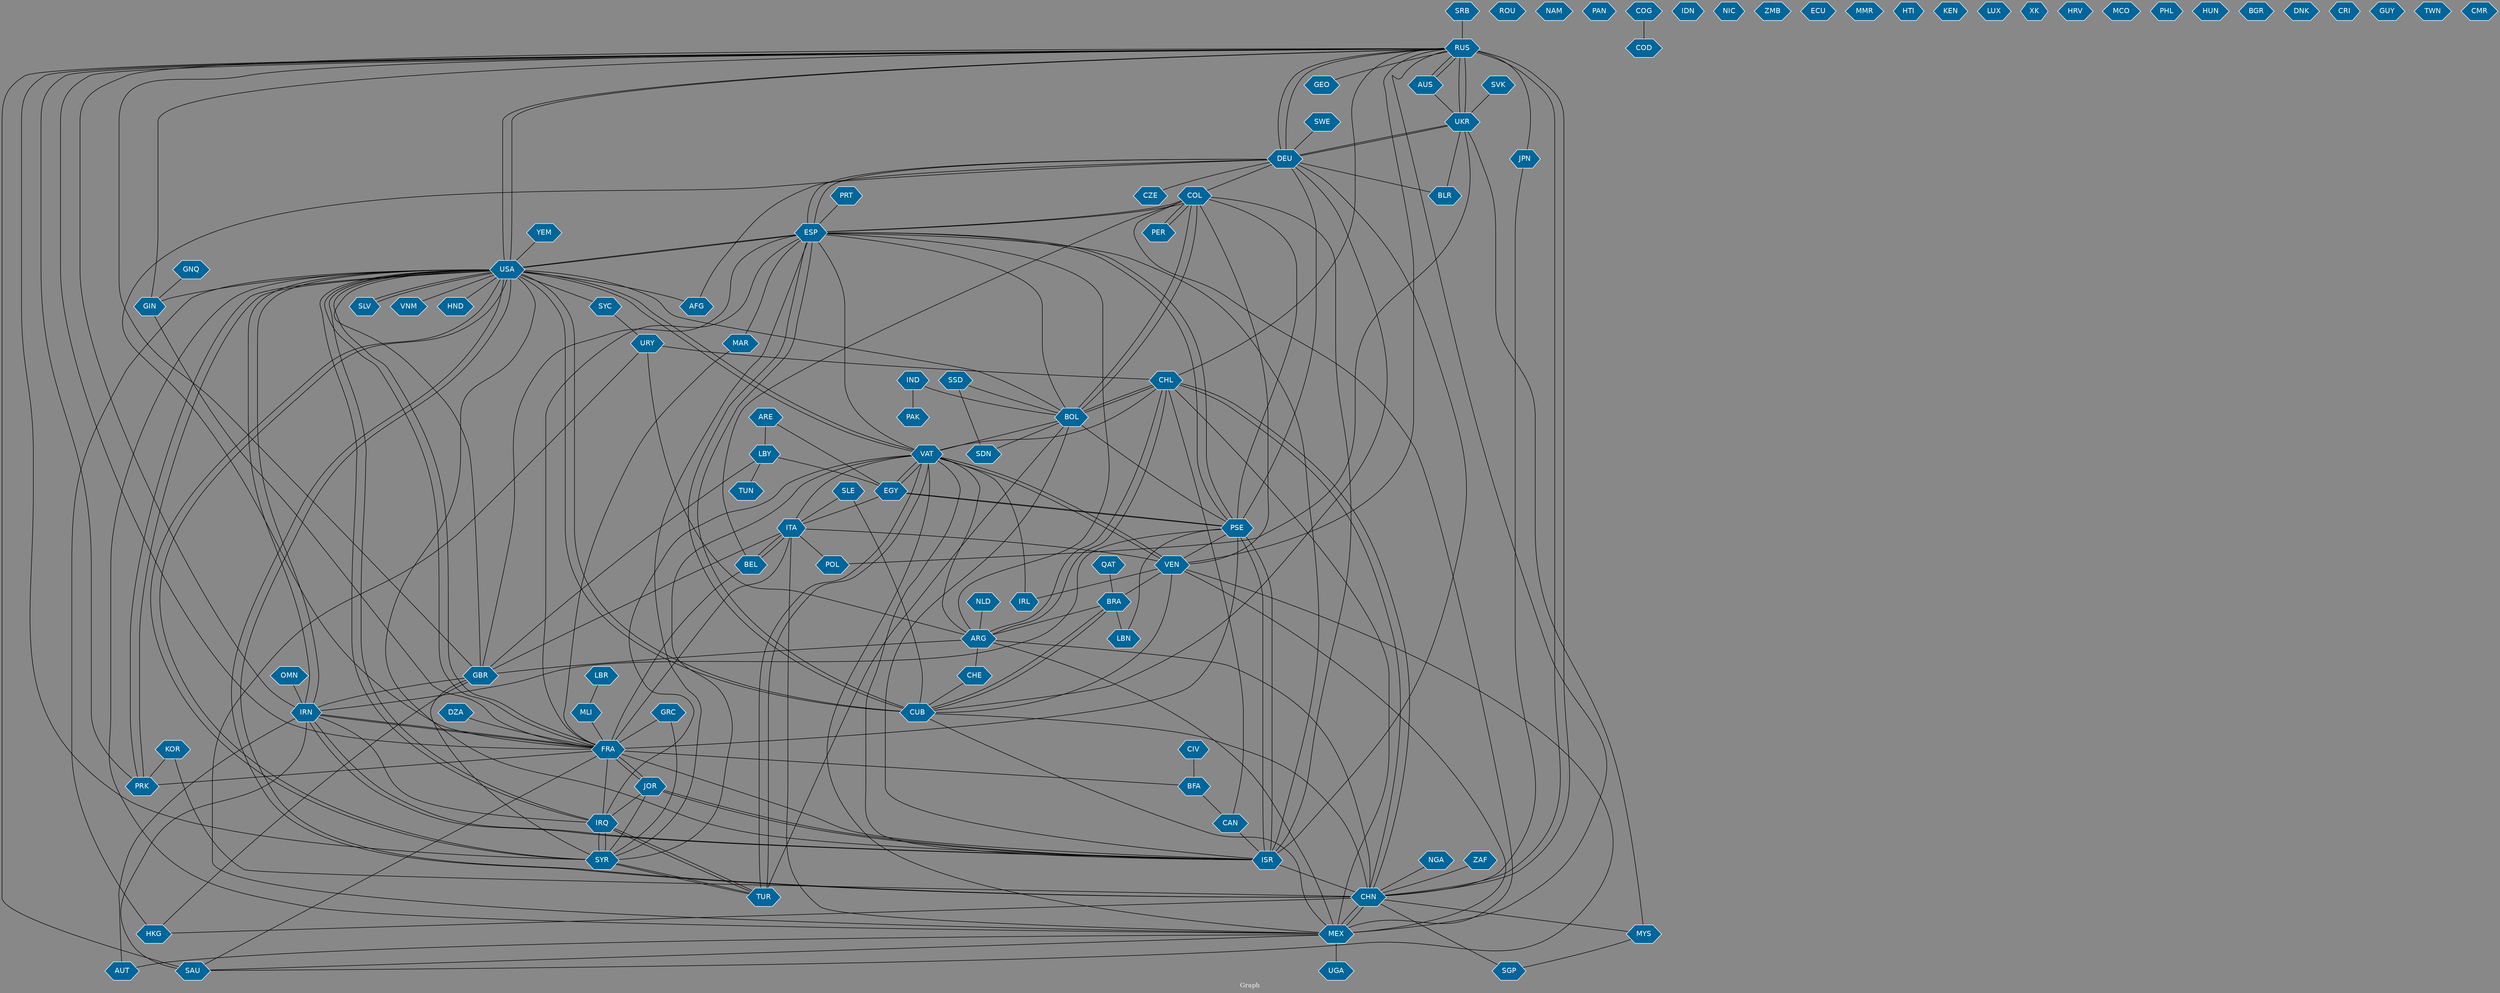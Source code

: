 // Countries together in item graph
graph {
	graph [bgcolor="#888888" fontcolor=white fontsize=12 label="Graph" outputorder=edgesfirst overlap=prism]
	node [color=white fillcolor="#006699" fontcolor=white fontname=Helvetica shape=hexagon style=filled]
	edge [arrowhead=open color=black fontcolor=white fontname=Courier fontsize=12]
		RUS [label=RUS]
		UKR [label=UKR]
		USA [label=USA]
		HND [label=HND]
		GBR [label=GBR]
		COL [label=COL]
		ESP [label=ESP]
		IRQ [label=IRQ]
		PSE [label=PSE]
		ISR [label=ISR]
		BRA [label=BRA]
		MEX [label=MEX]
		VAT [label=VAT]
		FRA [label=FRA]
		AFG [label=AFG]
		TUN [label=TUN]
		HKG [label=HKG]
		CZE [label=CZE]
		CAN [label=CAN]
		CHN [label=CHN]
		SLE [label=SLE]
		LBY [label=LBY]
		NLD [label=NLD]
		ARG [label=ARG]
		ITA [label=ITA]
		ROU [label=ROU]
		VEN [label=VEN]
		MYS [label=MYS]
		SGP [label=SGP]
		CUB [label=CUB]
		NAM [label=NAM]
		BOL [label=BOL]
		TUR [label=TUR]
		PER [label=PER]
		URY [label=URY]
		CHL [label=CHL]
		GRC [label=GRC]
		PRK [label=PRK]
		IRN [label=IRN]
		SWE [label=SWE]
		DEU [label=DEU]
		IRL [label=IRL]
		PRT [label=PRT]
		LBN [label=LBN]
		MAR [label=MAR]
		PAN [label=PAN]
		SYR [label=SYR]
		KOR [label=KOR]
		EGY [label=EGY]
		LBR [label=LBR]
		COG [label=COG]
		BFA [label=BFA]
		MLI [label=MLI]
		IDN [label=IDN]
		NIC [label=NIC]
		JOR [label=JOR]
		BEL [label=BEL]
		GIN [label=GIN]
		JPN [label=JPN]
		PAK [label=PAK]
		SVK [label=SVK]
		SLV [label=SLV]
		NGA [label=NGA]
		ZMB [label=ZMB]
		SRB [label=SRB]
		IND [label=IND]
		SYC [label=SYC]
		CHE [label=CHE]
		UGA [label=UGA]
		SAU [label=SAU]
		ECU [label=ECU]
		GEO [label=GEO]
		BLR [label=BLR]
		DZA [label=DZA]
		MMR [label=MMR]
		HTI [label=HTI]
		POL [label=POL]
		YEM [label=YEM]
		KEN [label=KEN]
		ZAF [label=ZAF]
		LUX [label=LUX]
		XK [label=XK]
		AUT [label=AUT]
		HRV [label=HRV]
		MCO [label=MCO]
		PHL [label=PHL]
		AUS [label=AUS]
		SDN [label=SDN]
		QAT [label=QAT]
		HUN [label=HUN]
		ARE [label=ARE]
		SSD [label=SSD]
		BGR [label=BGR]
		DNK [label=DNK]
		OMN [label=OMN]
		CRI [label=CRI]
		GUY [label=GUY]
		TWN [label=TWN]
		GNQ [label=GNQ]
		CIV [label=CIV]
		COD [label=COD]
		CMR [label=CMR]
		VNM [label=VNM]
			VEN -- VAT [weight=2]
			LBR -- MLI [weight=1]
			ITA -- VEN [weight=1]
			ESP -- PSE [weight=2]
			BRA -- CUB [weight=1]
			SYR -- TUR [weight=1]
			HKG -- GBR [weight=1]
			NLD -- ARG [weight=1]
			VAT -- ARG [weight=1]
			CUB -- MEX [weight=1]
			USA -- VAT [weight=1]
			COL -- ESP [weight=1]
			MEX -- VEN [weight=1]
			JOR -- FRA [weight=1]
			EGY -- ITA [weight=1]
			SAU -- VEN [weight=1]
			VAT -- USA [weight=2]
			TUR -- SYR [weight=1]
			LBY -- TUN [weight=1]
			IRL -- VAT [weight=1]
			VAT -- TUR [weight=4]
			JOR -- SYR [weight=1]
			MLI -- FRA [weight=1]
			CHN -- MEX [weight=2]
			ZAF -- CHN [weight=1]
			TUR -- VAT [weight=3]
			MEX -- COL [weight=1]
			ISR -- DEU [weight=1]
			MEX -- SAU [weight=1]
			SYR -- VAT [weight=1]
			ISR -- IRN [weight=1]
			PSE -- LBN [weight=1]
			RUS -- DEU [weight=6]
			ITA -- BEL [weight=2]
			BEL -- FRA [weight=2]
			CHE -- CUB [weight=1]
			FRA -- JOR [weight=1]
			DEU -- CZE [weight=1]
			RUS -- IRN [weight=1]
			CUB -- DEU [weight=1]
			RUS -- GEO [weight=1]
			JPN -- CHN [weight=1]
			AUT -- IRN [weight=1]
			MEX -- AUT [weight=1]
			ARG -- URY [weight=2]
			ARE -- EGY [weight=1]
			PRK -- USA [weight=2]
			RUS -- AUS [weight=1]
			ARG -- CHN [weight=1]
			FRA -- IRN [weight=1]
			COG -- COD [weight=1]
			USA -- IRN [weight=2]
			COL -- PER [weight=1]
			BRA -- LBN [weight=1]
			AUS -- RUS [weight=1]
			UKR -- MYS [weight=1]
			ESP -- USA [weight=1]
			BOL -- SDN [weight=1]
			USA -- ESP [weight=1]
			ISR -- CHN [weight=1]
			KOR -- PRK [weight=1]
			DEU -- UKR [weight=5]
			DEU -- RUS [weight=5]
			DEU -- BLR [weight=1]
			IRQ -- IRN [weight=1]
			CHN -- USA [weight=3]
			BOL -- COL [weight=3]
			ITA -- MEX [weight=1]
			GRC -- SYR [weight=1]
			EGY -- PSE [weight=1]
			VAT -- EGY [weight=1]
			CHL -- ARG [weight=1]
			IRN -- FRA [weight=1]
			RUS -- SAU [weight=1]
			RUS -- SYR [weight=1]
			CHN -- CHL [weight=1]
			SWE -- DEU [weight=1]
			IND -- BOL [weight=1]
			ESP -- ARG [weight=1]
			DEU -- ESP [weight=1]
			ISR -- VAT [weight=1]
			USA -- SYR [weight=1]
			MEX -- URY [weight=2]
			DZA -- FRA [weight=1]
			GBR -- USA [weight=1]
			USA -- IRQ [weight=1]
			BLR -- UKR [weight=1]
			CHL -- CHN [weight=2]
			PSE -- EGY [weight=2]
			ESP -- CUB [weight=3]
			SLV -- USA [weight=1]
			USA -- RUS [weight=2]
			RUS -- PRK [weight=1]
			IRQ -- SYR [weight=1]
			PSE -- ISR [weight=15]
			BEL -- ITA [weight=1]
			USA -- HND [weight=1]
			USA -- PRK [weight=1]
			PSE -- DEU [weight=1]
			GBR -- RUS [weight=2]
			KOR -- CHN [weight=1]
			ITA -- GBR [weight=1]
			VAT -- ESP [weight=1]
			USA -- SLV [weight=1]
			IRN -- PSE [weight=1]
			MEX -- CHL [weight=3]
			JOR -- IRQ [weight=1]
			SAU -- IRN [weight=1]
			FRA -- DEU [weight=1]
			CHL -- VAT [weight=1]
			CHL -- RUS [weight=1]
			FRA -- PRK [weight=1]
			DEU -- AFG [weight=1]
			CUB -- CHN [weight=1]
			FRA -- USA [weight=1]
			PSE -- FRA [weight=6]
			ISR -- PSE [weight=13]
			IND -- PAK [weight=1]
			ESP -- SYR [weight=1]
			AUS -- UKR [weight=1]
			CUB -- USA [weight=1]
			UKR -- POL [weight=1]
			MEX -- RUS [weight=2]
			ESP -- FRA [weight=2]
			SYR -- IRQ [weight=4]
			ITA -- FRA [weight=2]
			BEL -- COL [weight=1]
			SRB -- RUS [weight=1]
			VAT -- IRQ [weight=1]
			RUS -- GIN [weight=1]
			NGA -- CHN [weight=1]
			USA -- AFG [weight=1]
			URY -- CHL [weight=1]
			PSE -- COL [weight=1]
			BOL -- ISR [weight=1]
			DEU -- COL [weight=1]
			ITA -- POL [weight=1]
			FRA -- BFA [weight=1]
			ARG -- CHL [weight=1]
			CHN -- SGP [weight=1]
			VAT -- VEN [weight=2]
			ARG -- MEX [weight=1]
			BOL -- ESP [weight=1]
			ITA -- VAT [weight=1]
			GNQ -- GIN [weight=1]
			USA -- MEX [weight=1]
			TUR -- IRQ [weight=1]
			RUS -- UKR [weight=14]
			CHN -- MYS [weight=1]
			TUR -- BOL [weight=1]
			FRA -- RUS [weight=1]
			IRN -- USA [weight=4]
			SLE -- CUB [weight=2]
			ESP -- COL [weight=2]
			PER -- COL [weight=1]
			VEN -- IRL [weight=1]
			VEN -- BRA [weight=2]
			CHL -- BOL [weight=1]
			LBY -- EGY [weight=1]
			MEX -- VAT [weight=1]
			COL -- BOL [weight=1]
			MEX -- UGA [weight=1]
			CUB -- BRA [weight=1]
			USA -- BOL [weight=1]
			USA -- GIN [weight=1]
			PSE -- ESP [weight=1]
			VEN -- CUB [weight=1]
			ISR -- ESP [weight=1]
			USA -- ISR [weight=1]
			ARG -- CHE [weight=1]
			SYR -- USA [weight=2]
			UKR -- DEU [weight=4]
			USA -- HKG [weight=1]
			ISR -- JOR [weight=1]
			UKR -- RUS [weight=14]
			RUS -- VEN [weight=1]
			GBR -- IRN [weight=1]
			RUS -- JPN [weight=1]
			CAN -- ISR [weight=1]
			ARE -- LBY [weight=1]
			SLE -- ITA [weight=1]
			MEX -- CHN [weight=3]
			QAT -- BRA [weight=1]
			OMN -- IRN [weight=1]
			SSD -- SDN [weight=1]
			VEN -- COL [weight=3]
			FRA -- IRQ [weight=1]
			IRQ -- USA [weight=1]
			BFA -- CAN [weight=1]
			ESP -- DEU [weight=1]
			ARG -- GBR [weight=1]
			BOL -- VAT [weight=1]
			MYS -- SGP [weight=1]
			YEM -- USA [weight=1]
			JOR -- ISR [weight=4]
			USA -- VNM [weight=1]
			CIV -- BFA [weight=2]
			CHN -- RUS [weight=2]
			SAU -- FRA [weight=1]
			RUS -- USA [weight=2]
			SVK -- UKR [weight=1]
			USA -- CUB [weight=4]
			IRN -- ISR [weight=3]
			SSD -- BOL [weight=1]
			GBR -- ESP [weight=1]
			BOL -- PSE [weight=1]
			LBY -- GBR [weight=1]
			SYC -- URY [weight=1]
			GRC -- FRA [weight=1]
			USA -- CHN [weight=3]
			COL -- ISR [weight=1]
			ESP -- MAR [weight=1]
			MAR -- FRA [weight=1]
			BOL -- CHL [weight=3]
			FRA -- ISR [weight=1]
			PRT -- ESP [weight=1]
			EGY -- VAT [weight=1]
			BRA -- ARG [weight=1]
			USA -- SYC [weight=1]
			SYR -- GBR [weight=1]
			IRQ -- TUR [weight=1]
			USA -- FRA [weight=1]
			RUS -- CHN [weight=2]
			PSE -- VEN [weight=1]
			GIN -- FRA [weight=1]
			CAN -- CHL [weight=1]
			CUB -- ESP [weight=3]
			CHN -- HKG [weight=1]
}